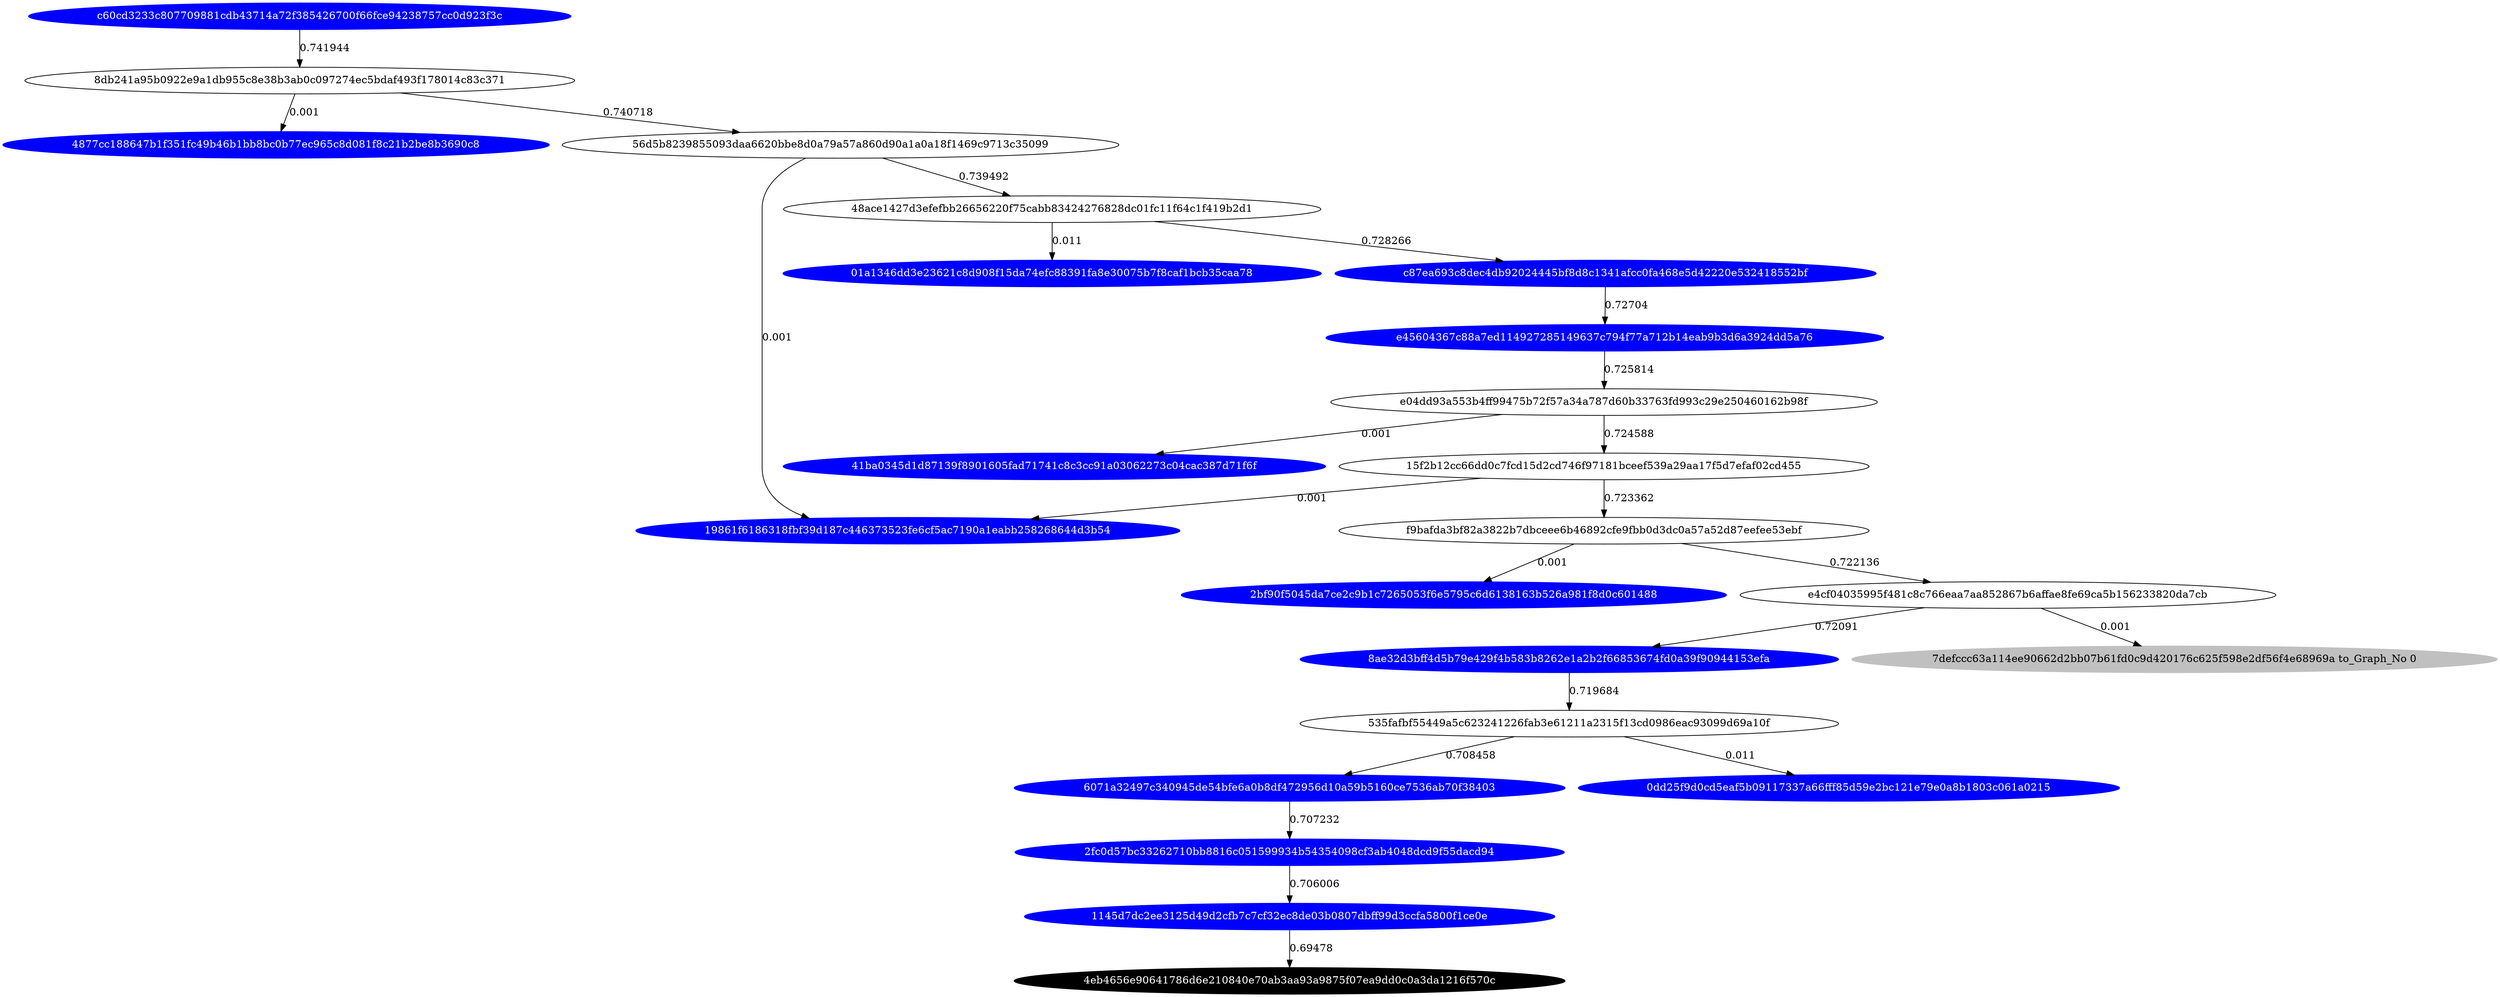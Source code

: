 digraph G{rankdir=TB;layout=dot;
"c60cd3233c807709881cdb43714a72f385426700f66fce94238757cc0d923f3c" [style="solid,filled",color=blue,fontcolor=white];
"19861f6186318fbf39d187c446373523fe6cf5ac7190a1eabb258268644d3b54" [style="solid,filled",color=blue,fontcolor=white];
"4877cc188647b1f351fc49b46b1bb8bc0b77ec965c8d081f8c21b2be8b3690c8" [style="solid,filled",color=blue,fontcolor=white];
"6071a32497c340945de54bfe6a0b8df472956d10a59b5160ce7536ab70f38403" [style="solid,filled",color=blue,fontcolor=white];
"e45604367c88a7ed114927285149637c794f77a712b14eab9b3d6a3924dd5a76" [style="solid,filled",color=blue,fontcolor=white];
"4eb4656e90641786d6e210840e70ab3aa93a9875f07ea9dd0c0a3da1216f570c" [style="solid,filled",color=black,fontcolor=white];
"01a1346dd3e23621c8d908f15da74efc88391fa8e30075b7f8caf1bcb35caa78" [style="solid,filled",color=blue,fontcolor=white];
"1145d7dc2ee3125d49d2cfb7c7cf32ec8de03b0807dbff99d3ccfa5800f1ce0e" [style="solid,filled",color=blue,fontcolor=white];
"0dd25f9d0cd5eaf5b09117337a66fff85d59e2bc121e79e0a8b1803c061a0215" [style="solid,filled",color=blue,fontcolor=white];
"8ae32d3bff4d5b79e429f4b583b8262e1a2b2f66853674fd0a39f90944153efa" [style="solid,filled",color=blue,fontcolor=white];
"2fc0d57bc33262710bb8816c051599934b54354098cf3ab4048dcd9f55dacd94" [style="solid,filled",color=blue,fontcolor=white];
"41ba0345d1d87139f8901605fad71741c8c3cc91a03062273c04cac387d71f6f" [style="solid,filled",color=blue,fontcolor=white];
"2bf90f5045da7ce2c9b1c7265053f6e5795c6d6138163b526a981f8d0c601488" [style="solid,filled",color=blue,fontcolor=white];
"c87ea693c8dec4db92024445bf8d8c1341afcc0fa468e5d42220e532418552bf" [style="solid,filled",color=blue,fontcolor=white];
"7defccc63a114ee90662d2bb07b61fd0c9d420176c625f598e2df56f4e68969a" [style="solid,filled",color=gray,fontcolor=black,label= "7defccc63a114ee90662d2bb07b61fd0c9d420176c625f598e2df56f4e68969a to_Graph_No 0"];
"48ace1427d3efefbb26656220f75cabb83424276828dc01fc11f64c1f419b2d1" -> "01a1346dd3e23621c8d908f15da74efc88391fa8e30075b7f8caf1bcb35caa78" [label=0.011];
"48ace1427d3efefbb26656220f75cabb83424276828dc01fc11f64c1f419b2d1" -> "c87ea693c8dec4db92024445bf8d8c1341afcc0fa468e5d42220e532418552bf" [label=0.728266];
"56d5b8239855093daa6620bbe8d0a79a57a860d90a1a0a18f1469c9713c35099" -> "48ace1427d3efefbb26656220f75cabb83424276828dc01fc11f64c1f419b2d1" [label=0.739492];
"15f2b12cc66dd0c7fcd15d2cd746f97181bceef539a29aa17f5d7efaf02cd455" -> "f9bafda3bf82a3822b7dbceee6b46892cfe9fbb0d3dc0a57a52d87eefee53ebf" [label=0.723362];
"6071a32497c340945de54bfe6a0b8df472956d10a59b5160ce7536ab70f38403" -> "2fc0d57bc33262710bb8816c051599934b54354098cf3ab4048dcd9f55dacd94" [label=0.707232];
"1145d7dc2ee3125d49d2cfb7c7cf32ec8de03b0807dbff99d3ccfa5800f1ce0e" -> "4eb4656e90641786d6e210840e70ab3aa93a9875f07ea9dd0c0a3da1216f570c" [label=0.69478];
"e45604367c88a7ed114927285149637c794f77a712b14eab9b3d6a3924dd5a76" -> "e04dd93a553b4ff99475b72f57a34a787d60b33763fd993c29e250460162b98f" [label=0.725814];
"f9bafda3bf82a3822b7dbceee6b46892cfe9fbb0d3dc0a57a52d87eefee53ebf" -> "e4cf04035995f481c8c766eaa7aa852867b6affae8fe69ca5b156233820da7cb" [label=0.722136];
"15f2b12cc66dd0c7fcd15d2cd746f97181bceef539a29aa17f5d7efaf02cd455" -> "19861f6186318fbf39d187c446373523fe6cf5ac7190a1eabb258268644d3b54" [label=0.001];
"2fc0d57bc33262710bb8816c051599934b54354098cf3ab4048dcd9f55dacd94" -> "1145d7dc2ee3125d49d2cfb7c7cf32ec8de03b0807dbff99d3ccfa5800f1ce0e" [label=0.706006];
"e04dd93a553b4ff99475b72f57a34a787d60b33763fd993c29e250460162b98f" -> "41ba0345d1d87139f8901605fad71741c8c3cc91a03062273c04cac387d71f6f" [label=0.001];
"c60cd3233c807709881cdb43714a72f385426700f66fce94238757cc0d923f3c" -> "8db241a95b0922e9a1db955c8e38b3ab0c097274ec5bdaf493f178014c83c371" [label=0.741944];
"8db241a95b0922e9a1db955c8e38b3ab0c097274ec5bdaf493f178014c83c371" -> "4877cc188647b1f351fc49b46b1bb8bc0b77ec965c8d081f8c21b2be8b3690c8" [label=0.001];
"8ae32d3bff4d5b79e429f4b583b8262e1a2b2f66853674fd0a39f90944153efa" -> "535fafbf55449a5c623241226fab3e61211a2315f13cd0986eac93099d69a10f" [label=0.719684];
"535fafbf55449a5c623241226fab3e61211a2315f13cd0986eac93099d69a10f" -> "0dd25f9d0cd5eaf5b09117337a66fff85d59e2bc121e79e0a8b1803c061a0215" [label=0.011];
"e04dd93a553b4ff99475b72f57a34a787d60b33763fd993c29e250460162b98f" -> "15f2b12cc66dd0c7fcd15d2cd746f97181bceef539a29aa17f5d7efaf02cd455" [label=0.724588];
"8db241a95b0922e9a1db955c8e38b3ab0c097274ec5bdaf493f178014c83c371" -> "56d5b8239855093daa6620bbe8d0a79a57a860d90a1a0a18f1469c9713c35099" [label=0.740718];
"e4cf04035995f481c8c766eaa7aa852867b6affae8fe69ca5b156233820da7cb" -> "7defccc63a114ee90662d2bb07b61fd0c9d420176c625f598e2df56f4e68969a" [label=0.001];
"c87ea693c8dec4db92024445bf8d8c1341afcc0fa468e5d42220e532418552bf" -> "e45604367c88a7ed114927285149637c794f77a712b14eab9b3d6a3924dd5a76" [label=0.72704];
"f9bafda3bf82a3822b7dbceee6b46892cfe9fbb0d3dc0a57a52d87eefee53ebf" -> "2bf90f5045da7ce2c9b1c7265053f6e5795c6d6138163b526a981f8d0c601488" [label=0.001];
"56d5b8239855093daa6620bbe8d0a79a57a860d90a1a0a18f1469c9713c35099" -> "19861f6186318fbf39d187c446373523fe6cf5ac7190a1eabb258268644d3b54" [label=0.001];
"535fafbf55449a5c623241226fab3e61211a2315f13cd0986eac93099d69a10f" -> "6071a32497c340945de54bfe6a0b8df472956d10a59b5160ce7536ab70f38403" [label=0.708458];
"e4cf04035995f481c8c766eaa7aa852867b6affae8fe69ca5b156233820da7cb" -> "8ae32d3bff4d5b79e429f4b583b8262e1a2b2f66853674fd0a39f90944153efa" [label=0.72091];
}
